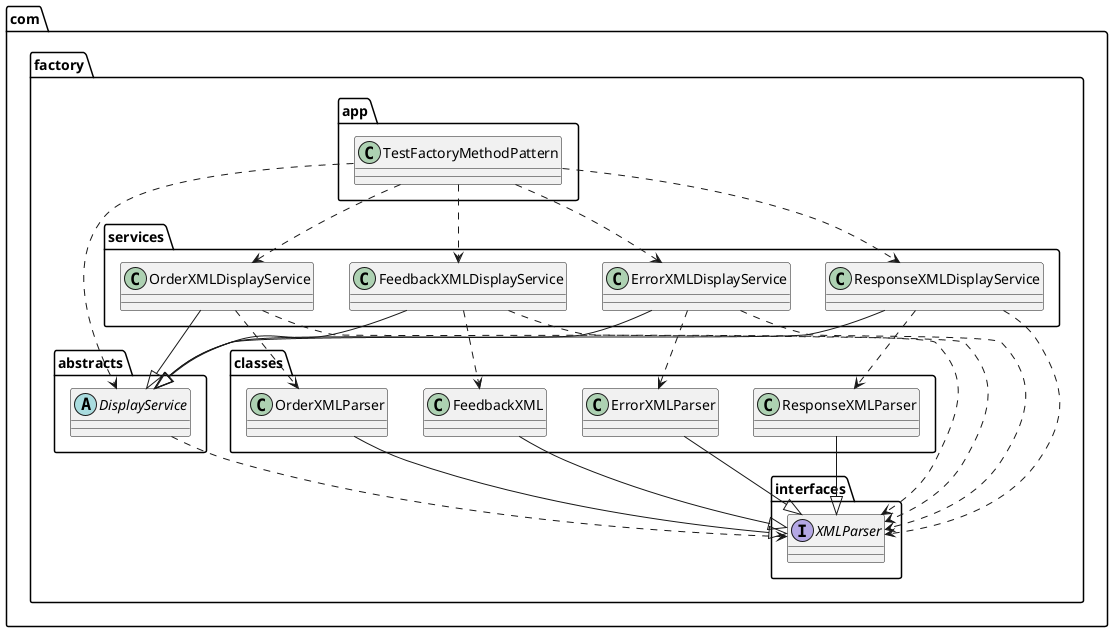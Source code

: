 @startuml
abstract class com.factory.abstracts.DisplayService
class com.factory.app.TestFactoryMethodPattern
class com.factory.classes.ErrorXMLParser
class com.factory.classes.FeedbackXML
class com.factory.classes.OrderXMLParser
class com.factory.classes.ResponseXMLParser
class com.factory.services.ErrorXMLDisplayService
class com.factory.services.FeedbackXMLDisplayService
class com.factory.services.OrderXMLDisplayService
class com.factory.services.ResponseXMLDisplayService
interface com.factory.interfaces.XMLParser
com.factory.abstracts.DisplayService ..> com.factory.interfaces.XMLParser
com.factory.app.TestFactoryMethodPattern ..> com.factory.abstracts.DisplayService
com.factory.app.TestFactoryMethodPattern ..> com.factory.services.ErrorXMLDisplayService
com.factory.app.TestFactoryMethodPattern ..> com.factory.services.FeedbackXMLDisplayService
com.factory.app.TestFactoryMethodPattern ..> com.factory.services.OrderXMLDisplayService
com.factory.app.TestFactoryMethodPattern ..> com.factory.services.ResponseXMLDisplayService
com.factory.classes.ErrorXMLParser --|> com.factory.interfaces.XMLParser
com.factory.classes.FeedbackXML --|> com.factory.interfaces.XMLParser
com.factory.classes.OrderXMLParser --|> com.factory.interfaces.XMLParser
com.factory.classes.ResponseXMLParser --|> com.factory.interfaces.XMLParser
com.factory.services.ErrorXMLDisplayService --|> com.factory.abstracts.DisplayService
com.factory.services.ErrorXMLDisplayService ..> com.factory.classes.ErrorXMLParser
com.factory.services.ErrorXMLDisplayService ..> com.factory.interfaces.XMLParser
com.factory.services.FeedbackXMLDisplayService --|> com.factory.abstracts.DisplayService
com.factory.services.FeedbackXMLDisplayService ..> com.factory.classes.FeedbackXML
com.factory.services.FeedbackXMLDisplayService ..> com.factory.interfaces.XMLParser
com.factory.services.OrderXMLDisplayService --|> com.factory.abstracts.DisplayService
com.factory.services.OrderXMLDisplayService ..> com.factory.classes.OrderXMLParser
com.factory.services.OrderXMLDisplayService ..> com.factory.interfaces.XMLParser
com.factory.services.ResponseXMLDisplayService --|> com.factory.abstracts.DisplayService
com.factory.services.ResponseXMLDisplayService ..> com.factory.classes.ResponseXMLParser
com.factory.services.ResponseXMLDisplayService ..> com.factory.interfaces.XMLParser
@enduml